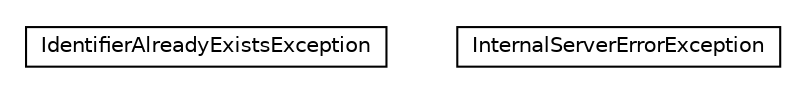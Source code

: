#!/usr/local/bin/dot
#
# Class diagram 
# Generated by UMLGraph version R5_6_6-6-g3bdff0 (http://www.umlgraph.org/)
#

digraph G {
	edge [fontname="Helvetica",fontsize=10,labelfontname="Helvetica",labelfontsize=10];
	node [fontname="Helvetica",fontsize=10,shape=plaintext];
	nodesep=0.25;
	ranksep=0.5;
	// de.tud.plt.r43ples.exception.IdentifierAlreadyExistsException
	c0 [label=<<table title="de.tud.plt.r43ples.exception.IdentifierAlreadyExistsException" border="0" cellborder="1" cellspacing="0" cellpadding="2" port="p" href="./IdentifierAlreadyExistsException.html">
		<tr><td><table border="0" cellspacing="0" cellpadding="1">
<tr><td align="center" balign="center"> IdentifierAlreadyExistsException </td></tr>
		</table></td></tr>
		</table>>, URL="./IdentifierAlreadyExistsException.html", fontname="Helvetica", fontcolor="black", fontsize=10.0];
	// de.tud.plt.r43ples.exception.InternalServerErrorException
	c1 [label=<<table title="de.tud.plt.r43ples.exception.InternalServerErrorException" border="0" cellborder="1" cellspacing="0" cellpadding="2" port="p" href="./InternalServerErrorException.html">
		<tr><td><table border="0" cellspacing="0" cellpadding="1">
<tr><td align="center" balign="center"> InternalServerErrorException </td></tr>
		</table></td></tr>
		</table>>, URL="./InternalServerErrorException.html", fontname="Helvetica", fontcolor="black", fontsize=10.0];
}

